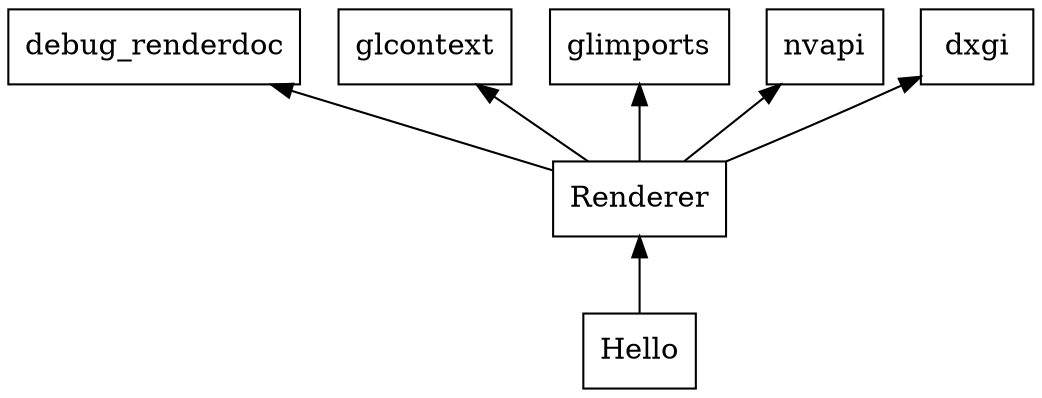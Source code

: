 digraph tinybgfx_helloworld {

	rankdir = BT

	node [
		shape = "record"
	]
	
	Hello -> Renderer
	Renderer -> debug_renderdoc
	Renderer -> glcontext
	Renderer -> glimports
	Renderer -> nvapi
	Renderer -> dxgi
}
